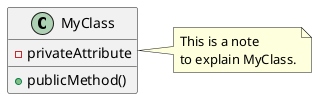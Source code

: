 @startuml
class MyClass {
    -privateAttribute
    +publicMethod()
}

note right of MyClass : This is a note\nto explain MyClass.
@enduml

@startuml
!pragma layout smetana

class GetLogFromDeviceController {

 - logService: ILogService
 - deviceService: IDeviceService
 - logAssembler: IAssembler <Log, LogDTO>

 '+ GetLogFromDeviceController(logService: ILogService, deviceService: IDeviceService, logAssembler: IAssembler <Log, LogDTO>, roomService: IRoomService, roomAssembler: IAssembler <Room, RoomDTO>, deviceAssembler: IAssembler <Device, DeviceDTO>)
 + getLogsFromDevice(logDataDto : LogDataDTO): List<LogDTO>
}

note right of GetLogFromDeviceController: Ref UC06:  I want to get a list all devices in a room.

class DatePeriod {
 - startDate: LocalDateTime
 - endDate: LocalDateTime
}

class DeviceID {
 - id: String
}

class LogServiceImpl {
- logRepository: ILogRepository
'+ LogServiceImpl(logRepository: ILogRepository)
+ getDeviceReadingsByTimePeriod(deviceId: DeviceID, datePeriod: DatePeriod): List<Log>
}

class LogRepository {

+ findByDeviceIDAndDatePeriodBetween(deviceId: DeviceID, datePeriod: DatePeriod): List<Log>
}

class LogAssembler {
+ domainToDto(logList: List<Log>): List<LogDTO>
}

class LogDTO {
+ logID: String
+ deviceID: String
+ sensorID: String
+ sensorTypeID: String
+ reading: String
+ timestamp: String
+ unitID: String
}


GetLogFromDeviceController "1" -down-> "1" LogServiceImpl : uses
GetLogFromDeviceController "1" --> "1" DatePeriod : creates
GetLogFromDeviceController "1" --> "1" DeviceID : creates
LogServiceImpl "1" -down-> "1" LogRepository : uses
LogServiceImpl "1" -down-> "1" LogAssembler : uses
LogAssembler "1" -down-> "*" LogDTO : creates

@enduml